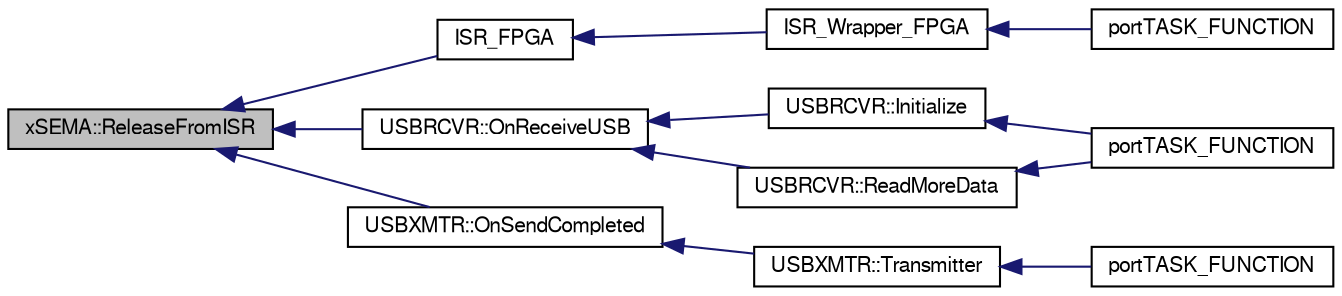 digraph G
{
  bgcolor="transparent";
  edge [fontname="FreeSans",fontsize=10,labelfontname="FreeSans",labelfontsize=10];
  node [fontname="FreeSans",fontsize=10,shape=record];
  rankdir=LR;
  Node1 [label="xSEMA::ReleaseFromISR",height=0.2,width=0.4,color="black", fillcolor="grey75", style="filled" fontcolor="black"];
  Node1 -> Node2 [dir=back,color="midnightblue",fontsize=10,style="solid",fontname="FreeSans"];
  Node2 [label="ISR_FPGA",height=0.2,width=0.4,color="black",URL="$_i_s_r_8cpp.html#135770f49d98b9536820cbc6b1388c0c"];
  Node2 -> Node3 [dir=back,color="midnightblue",fontsize=10,style="solid",fontname="FreeSans"];
  Node3 [label="ISR_Wrapper_FPGA",height=0.2,width=0.4,color="black",URL="$fpga_8cpp.html#81b916ac732ff6e697c3c14bd0109d69"];
  Node3 -> Node4 [dir=back,color="midnightblue",fontsize=10,style="solid",fontname="FreeSans"];
  Node4 [label="portTASK_FUNCTION",height=0.2,width=0.4,color="black",URL="$sam7xpud_8cpp.html#53afc651bc94988b4b1644f21f16b515"];
  Node1 -> Node5 [dir=back,color="midnightblue",fontsize=10,style="solid",fontname="FreeSans"];
  Node5 [label="USBRCVR::OnReceiveUSB",height=0.2,width=0.4,color="black",URL="$class_u_s_b_r_c_v_r.html#343cfd733e1e9da5317e6432cd3ea720"];
  Node5 -> Node6 [dir=back,color="midnightblue",fontsize=10,style="solid",fontname="FreeSans"];
  Node6 [label="USBRCVR::Initialize",height=0.2,width=0.4,color="black",URL="$class_u_s_b_r_c_v_r.html#5b07e0cb5d3512ecd929fb3592db2658"];
  Node6 -> Node7 [dir=back,color="midnightblue",fontsize=10,style="solid",fontname="FreeSans"];
  Node7 [label="portTASK_FUNCTION",height=0.2,width=0.4,color="black",URL="$usb_tasks_8cpp.html#bf532eb4d4d55d51477ea9534ab711ca"];
  Node5 -> Node8 [dir=back,color="midnightblue",fontsize=10,style="solid",fontname="FreeSans"];
  Node8 [label="USBRCVR::ReadMoreData",height=0.2,width=0.4,color="black",URL="$class_u_s_b_r_c_v_r.html#aa847e4e71760b636d2890a3521febc3"];
  Node8 -> Node7 [dir=back,color="midnightblue",fontsize=10,style="solid",fontname="FreeSans"];
  Node1 -> Node9 [dir=back,color="midnightblue",fontsize=10,style="solid",fontname="FreeSans"];
  Node9 [label="USBXMTR::OnSendCompleted",height=0.2,width=0.4,color="black",URL="$class_u_s_b_x_m_t_r.html#0f021ea11f20d04321548526f2313291"];
  Node9 -> Node10 [dir=back,color="midnightblue",fontsize=10,style="solid",fontname="FreeSans"];
  Node10 [label="USBXMTR::Transmitter",height=0.2,width=0.4,color="black",URL="$class_u_s_b_x_m_t_r.html#3bf2078741857a3f8d71871b8eda79fd"];
  Node10 -> Node11 [dir=back,color="midnightblue",fontsize=10,style="solid",fontname="FreeSans"];
  Node11 [label="portTASK_FUNCTION",height=0.2,width=0.4,color="black",URL="$usb_tasks_8cpp.html#2ef57480262824233f0c45f5568d7ac5"];
}
